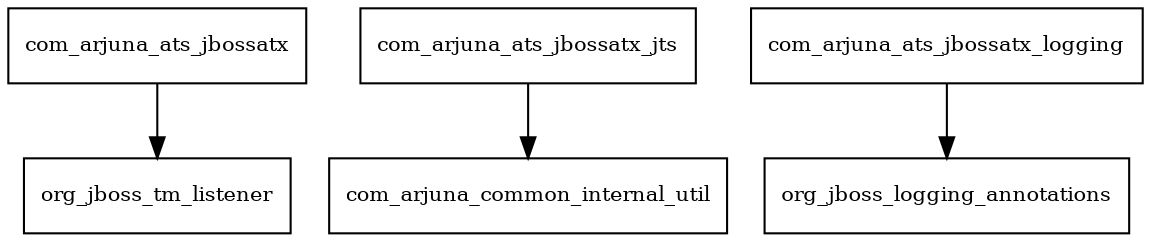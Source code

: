 digraph narayana_jts_integration_5_9_2_Final_package_dependencies {
  node [shape = box, fontsize=10.0];
  com_arjuna_ats_jbossatx -> org_jboss_tm_listener;
  com_arjuna_ats_jbossatx_jts -> com_arjuna_common_internal_util;
  com_arjuna_ats_jbossatx_logging -> org_jboss_logging_annotations;
}
